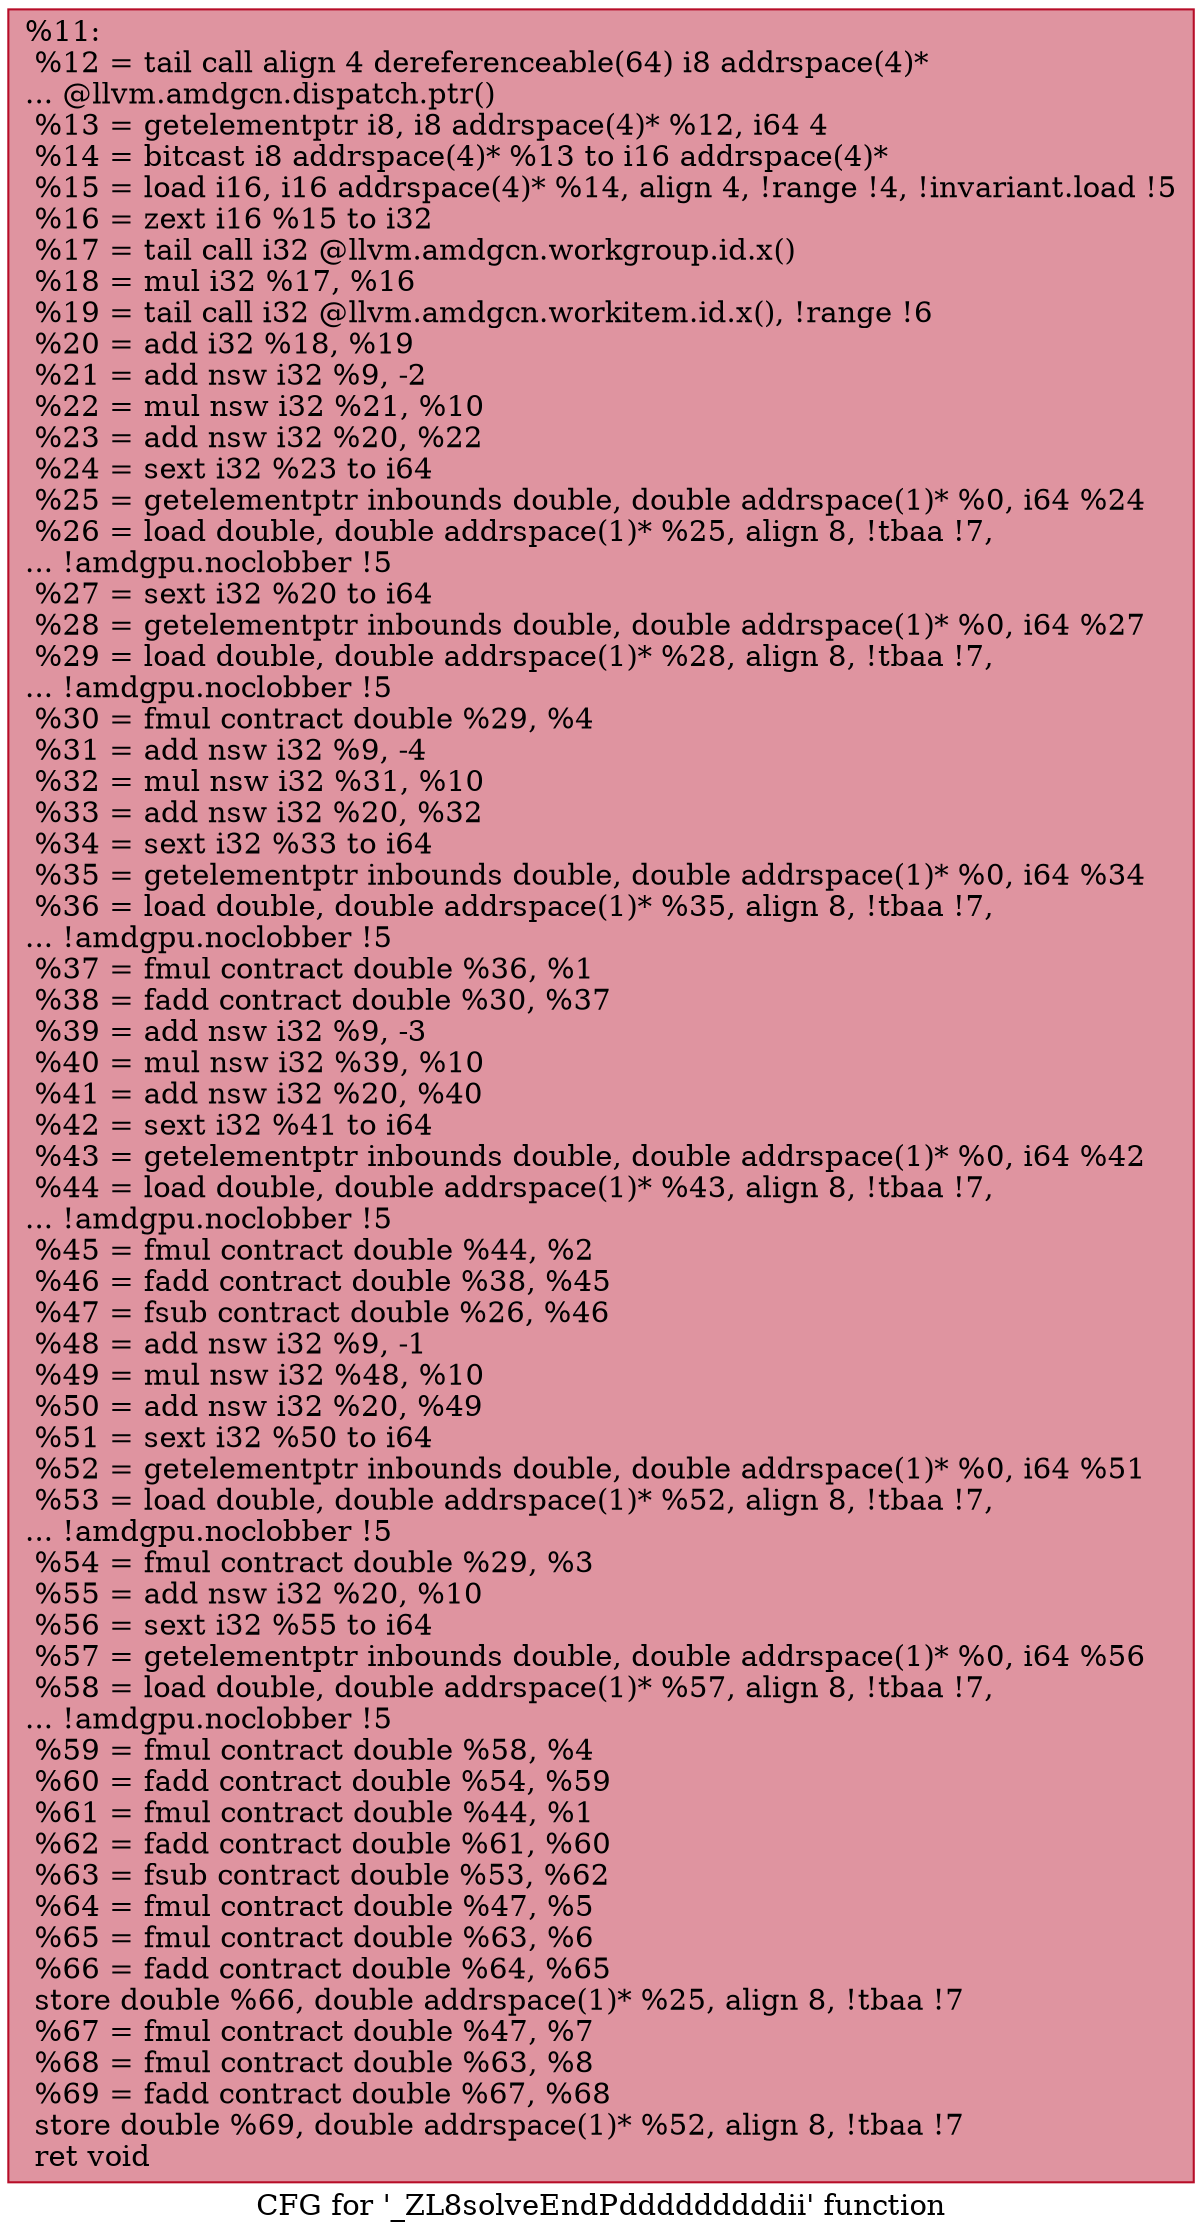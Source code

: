 digraph "CFG for '_ZL8solveEndPdddddddddii' function" {
	label="CFG for '_ZL8solveEndPdddddddddii' function";

	Node0x5e94e20 [shape=record,color="#b70d28ff", style=filled, fillcolor="#b70d2870",label="{%11:\l  %12 = tail call align 4 dereferenceable(64) i8 addrspace(4)*\l... @llvm.amdgcn.dispatch.ptr()\l  %13 = getelementptr i8, i8 addrspace(4)* %12, i64 4\l  %14 = bitcast i8 addrspace(4)* %13 to i16 addrspace(4)*\l  %15 = load i16, i16 addrspace(4)* %14, align 4, !range !4, !invariant.load !5\l  %16 = zext i16 %15 to i32\l  %17 = tail call i32 @llvm.amdgcn.workgroup.id.x()\l  %18 = mul i32 %17, %16\l  %19 = tail call i32 @llvm.amdgcn.workitem.id.x(), !range !6\l  %20 = add i32 %18, %19\l  %21 = add nsw i32 %9, -2\l  %22 = mul nsw i32 %21, %10\l  %23 = add nsw i32 %20, %22\l  %24 = sext i32 %23 to i64\l  %25 = getelementptr inbounds double, double addrspace(1)* %0, i64 %24\l  %26 = load double, double addrspace(1)* %25, align 8, !tbaa !7,\l... !amdgpu.noclobber !5\l  %27 = sext i32 %20 to i64\l  %28 = getelementptr inbounds double, double addrspace(1)* %0, i64 %27\l  %29 = load double, double addrspace(1)* %28, align 8, !tbaa !7,\l... !amdgpu.noclobber !5\l  %30 = fmul contract double %29, %4\l  %31 = add nsw i32 %9, -4\l  %32 = mul nsw i32 %31, %10\l  %33 = add nsw i32 %20, %32\l  %34 = sext i32 %33 to i64\l  %35 = getelementptr inbounds double, double addrspace(1)* %0, i64 %34\l  %36 = load double, double addrspace(1)* %35, align 8, !tbaa !7,\l... !amdgpu.noclobber !5\l  %37 = fmul contract double %36, %1\l  %38 = fadd contract double %30, %37\l  %39 = add nsw i32 %9, -3\l  %40 = mul nsw i32 %39, %10\l  %41 = add nsw i32 %20, %40\l  %42 = sext i32 %41 to i64\l  %43 = getelementptr inbounds double, double addrspace(1)* %0, i64 %42\l  %44 = load double, double addrspace(1)* %43, align 8, !tbaa !7,\l... !amdgpu.noclobber !5\l  %45 = fmul contract double %44, %2\l  %46 = fadd contract double %38, %45\l  %47 = fsub contract double %26, %46\l  %48 = add nsw i32 %9, -1\l  %49 = mul nsw i32 %48, %10\l  %50 = add nsw i32 %20, %49\l  %51 = sext i32 %50 to i64\l  %52 = getelementptr inbounds double, double addrspace(1)* %0, i64 %51\l  %53 = load double, double addrspace(1)* %52, align 8, !tbaa !7,\l... !amdgpu.noclobber !5\l  %54 = fmul contract double %29, %3\l  %55 = add nsw i32 %20, %10\l  %56 = sext i32 %55 to i64\l  %57 = getelementptr inbounds double, double addrspace(1)* %0, i64 %56\l  %58 = load double, double addrspace(1)* %57, align 8, !tbaa !7,\l... !amdgpu.noclobber !5\l  %59 = fmul contract double %58, %4\l  %60 = fadd contract double %54, %59\l  %61 = fmul contract double %44, %1\l  %62 = fadd contract double %61, %60\l  %63 = fsub contract double %53, %62\l  %64 = fmul contract double %47, %5\l  %65 = fmul contract double %63, %6\l  %66 = fadd contract double %64, %65\l  store double %66, double addrspace(1)* %25, align 8, !tbaa !7\l  %67 = fmul contract double %47, %7\l  %68 = fmul contract double %63, %8\l  %69 = fadd contract double %67, %68\l  store double %69, double addrspace(1)* %52, align 8, !tbaa !7\l  ret void\l}"];
}
